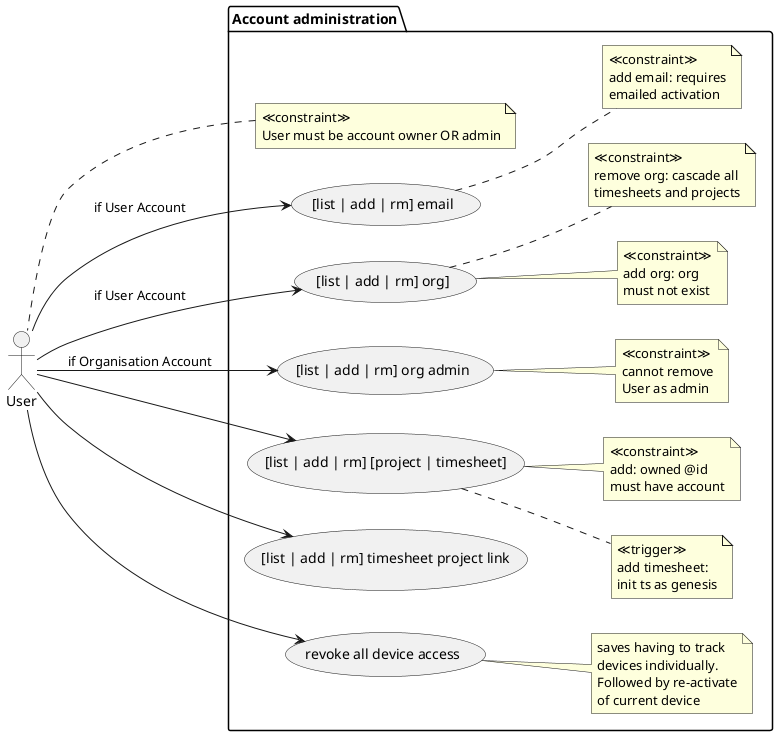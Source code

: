 @startuml
'https://plantuml.com/use-case-diagram
left to right direction

actor User
package "Account administration" {
  note top
    ≪constraint≫
    User must be account owner OR admin
  end note

  usecase userAdminEmail as ([list | add | rm] email)
  User --> userAdminEmail: if User Account
  note right of userAdminEmail
    ' TODO
    ≪constraint≫
    add email: requires
    emailed activation
  end note

  usecase userAdminOrg as ([list | add | rm] org])
  User --> userAdminOrg: if User Account
  note right of userAdminOrg
    ≪constraint≫
    add org: org
    must not exist
  end note
  note right of userAdminOrg
    ≪constraint≫
    remove org: cascade all
    timesheets and projects
  end note
  usecase orgAdmin as ([list | add | rm] org admin)
  User --> orgAdmin: if Organisation Account
  note right of orgAdmin
    ≪constraint≫
    cannot remove
    User as admin
  end note

  usecase ownedAdmin as ([list | add | rm] [project | timesheet])
  User --> ownedAdmin
  note right of ownedAdmin
    ≪trigger≫
    add timesheet:
    init ts as genesis
  end note
  note right of ownedAdmin
    ≪constraint≫
    add: owned @id
    must have account
  end note

  User --> ([list | add | rm] timesheet project link)

  ' TODO
  User --> (revoke all device access)
  note right
    saves having to track
    devices individually.
    Followed by re-activate
    of current device
  end note
}

@enduml